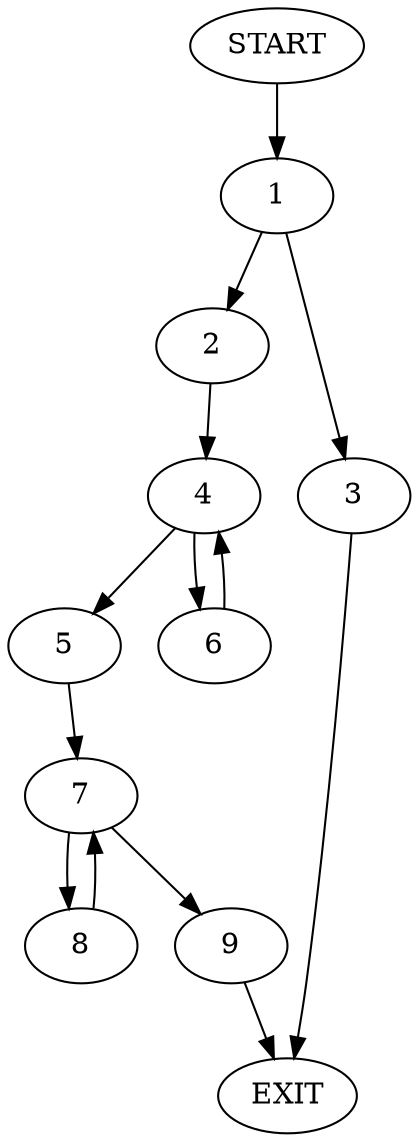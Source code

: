 digraph {
0 [label="START"]
10 [label="EXIT"]
0 -> 1
1 -> 2
1 -> 3
2 -> 4
3 -> 10
4 -> 5
4 -> 6
5 -> 7
6 -> 4
7 -> 8
7 -> 9
8 -> 7
9 -> 10
}
